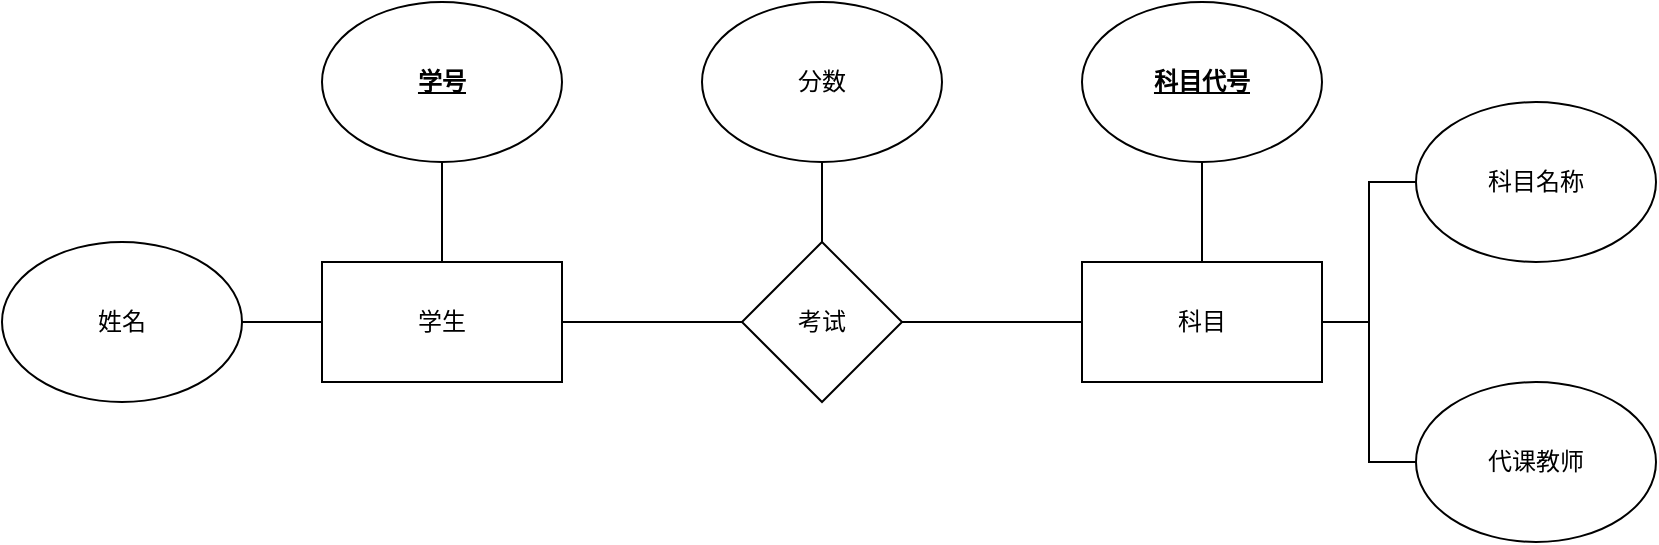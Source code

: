 <mxfile version="10.6.0" type="device"><diagram id="40w5k_vI78nmC5hUVDKA" name="Page-1"><mxGraphModel dx="840" dy="403" grid="1" gridSize="10" guides="1" tooltips="1" connect="1" arrows="1" fold="1" page="1" pageScale="1" pageWidth="827" pageHeight="1169" math="0" shadow="0"><root><mxCell id="0"/><mxCell id="1" parent="0"/><mxCell id="ExJpgVa9Nxx6kn9HV_bG-9" value="" style="edgeStyle=orthogonalEdgeStyle;rounded=0;orthogonalLoop=1;jettySize=auto;html=1;endArrow=none;endFill=0;" parent="1" source="ExJpgVa9Nxx6kn9HV_bG-7" target="ExJpgVa9Nxx6kn9HV_bG-8" edge="1"><mxGeometry relative="1" as="geometry"/></mxCell><mxCell id="ExJpgVa9Nxx6kn9HV_bG-11" value="" style="edgeStyle=orthogonalEdgeStyle;rounded=0;orthogonalLoop=1;jettySize=auto;html=1;endArrow=none;endFill=0;" parent="1" source="ExJpgVa9Nxx6kn9HV_bG-7" target="ExJpgVa9Nxx6kn9HV_bG-10" edge="1"><mxGeometry relative="1" as="geometry"/></mxCell><mxCell id="UROsX6MpN5KI8VEExFWd-2" style="edgeStyle=orthogonalEdgeStyle;rounded=0;orthogonalLoop=1;jettySize=auto;html=1;entryX=0;entryY=0.5;entryDx=0;entryDy=0;endArrow=none;endFill=0;" edge="1" parent="1" source="ExJpgVa9Nxx6kn9HV_bG-7" target="ExJpgVa9Nxx6kn9HV_bG-30"><mxGeometry relative="1" as="geometry"/></mxCell><mxCell id="ExJpgVa9Nxx6kn9HV_bG-7" value="学生" style="rounded=0;whiteSpace=wrap;html=1;" parent="1" vertex="1"><mxGeometry x="160" y="180" width="120" height="60" as="geometry"/></mxCell><mxCell id="ExJpgVa9Nxx6kn9HV_bG-8" value="&lt;u&gt;&lt;b&gt;学号&lt;/b&gt;&lt;/u&gt;" style="ellipse;whiteSpace=wrap;html=1;" parent="1" vertex="1"><mxGeometry x="160" y="50" width="120" height="80" as="geometry"/></mxCell><mxCell id="ExJpgVa9Nxx6kn9HV_bG-10" value="姓名" style="ellipse;whiteSpace=wrap;html=1;" parent="1" vertex="1"><mxGeometry y="170" width="120" height="80" as="geometry"/></mxCell><mxCell id="ExJpgVa9Nxx6kn9HV_bG-14" value="" style="edgeStyle=orthogonalEdgeStyle;rounded=0;orthogonalLoop=1;jettySize=auto;html=1;endArrow=none;endFill=0;" parent="1" source="ExJpgVa9Nxx6kn9HV_bG-12" target="ExJpgVa9Nxx6kn9HV_bG-13" edge="1"><mxGeometry relative="1" as="geometry"/></mxCell><mxCell id="ExJpgVa9Nxx6kn9HV_bG-16" value="" style="edgeStyle=orthogonalEdgeStyle;rounded=0;orthogonalLoop=1;jettySize=auto;html=1;endArrow=none;endFill=0;" parent="1" source="ExJpgVa9Nxx6kn9HV_bG-12" target="ExJpgVa9Nxx6kn9HV_bG-15" edge="1"><mxGeometry relative="1" as="geometry"/></mxCell><mxCell id="ExJpgVa9Nxx6kn9HV_bG-18" style="edgeStyle=orthogonalEdgeStyle;rounded=0;orthogonalLoop=1;jettySize=auto;html=1;entryX=0;entryY=0.5;entryDx=0;entryDy=0;endArrow=none;endFill=0;" parent="1" source="ExJpgVa9Nxx6kn9HV_bG-12" target="ExJpgVa9Nxx6kn9HV_bG-17" edge="1"><mxGeometry relative="1" as="geometry"/></mxCell><mxCell id="UROsX6MpN5KI8VEExFWd-1" style="edgeStyle=orthogonalEdgeStyle;rounded=0;orthogonalLoop=1;jettySize=auto;html=1;entryX=1;entryY=0.5;entryDx=0;entryDy=0;endArrow=none;endFill=0;" edge="1" parent="1" source="ExJpgVa9Nxx6kn9HV_bG-12" target="ExJpgVa9Nxx6kn9HV_bG-30"><mxGeometry relative="1" as="geometry"/></mxCell><mxCell id="ExJpgVa9Nxx6kn9HV_bG-12" value="科目" style="rounded=0;whiteSpace=wrap;html=1;" parent="1" vertex="1"><mxGeometry x="540" y="180" width="120" height="60" as="geometry"/></mxCell><mxCell id="ExJpgVa9Nxx6kn9HV_bG-13" value="&lt;u&gt;&lt;b&gt;科目代号&lt;/b&gt;&lt;/u&gt;" style="ellipse;whiteSpace=wrap;html=1;" parent="1" vertex="1"><mxGeometry x="540" y="50" width="120" height="80" as="geometry"/></mxCell><mxCell id="ExJpgVa9Nxx6kn9HV_bG-15" value="科目名称" style="ellipse;whiteSpace=wrap;html=1;" parent="1" vertex="1"><mxGeometry x="707" y="100" width="120" height="80" as="geometry"/></mxCell><mxCell id="ExJpgVa9Nxx6kn9HV_bG-17" value="代课教师" style="ellipse;whiteSpace=wrap;html=1;" parent="1" vertex="1"><mxGeometry x="707" y="240" width="120" height="80" as="geometry"/></mxCell><mxCell id="UROsX6MpN5KI8VEExFWd-3" style="edgeStyle=orthogonalEdgeStyle;rounded=0;orthogonalLoop=1;jettySize=auto;html=1;entryX=0.5;entryY=1;entryDx=0;entryDy=0;endArrow=none;endFill=0;" edge="1" parent="1" source="ExJpgVa9Nxx6kn9HV_bG-30" target="ExJpgVa9Nxx6kn9HV_bG-34"><mxGeometry relative="1" as="geometry"/></mxCell><mxCell id="ExJpgVa9Nxx6kn9HV_bG-30" value="考试" style="rhombus;whiteSpace=wrap;html=1;" parent="1" vertex="1"><mxGeometry x="370" y="170" width="80" height="80" as="geometry"/></mxCell><mxCell id="ExJpgVa9Nxx6kn9HV_bG-34" value="分数" style="ellipse;whiteSpace=wrap;html=1;" parent="1" vertex="1"><mxGeometry x="350" y="50" width="120" height="80" as="geometry"/></mxCell></root></mxGraphModel></diagram></mxfile>